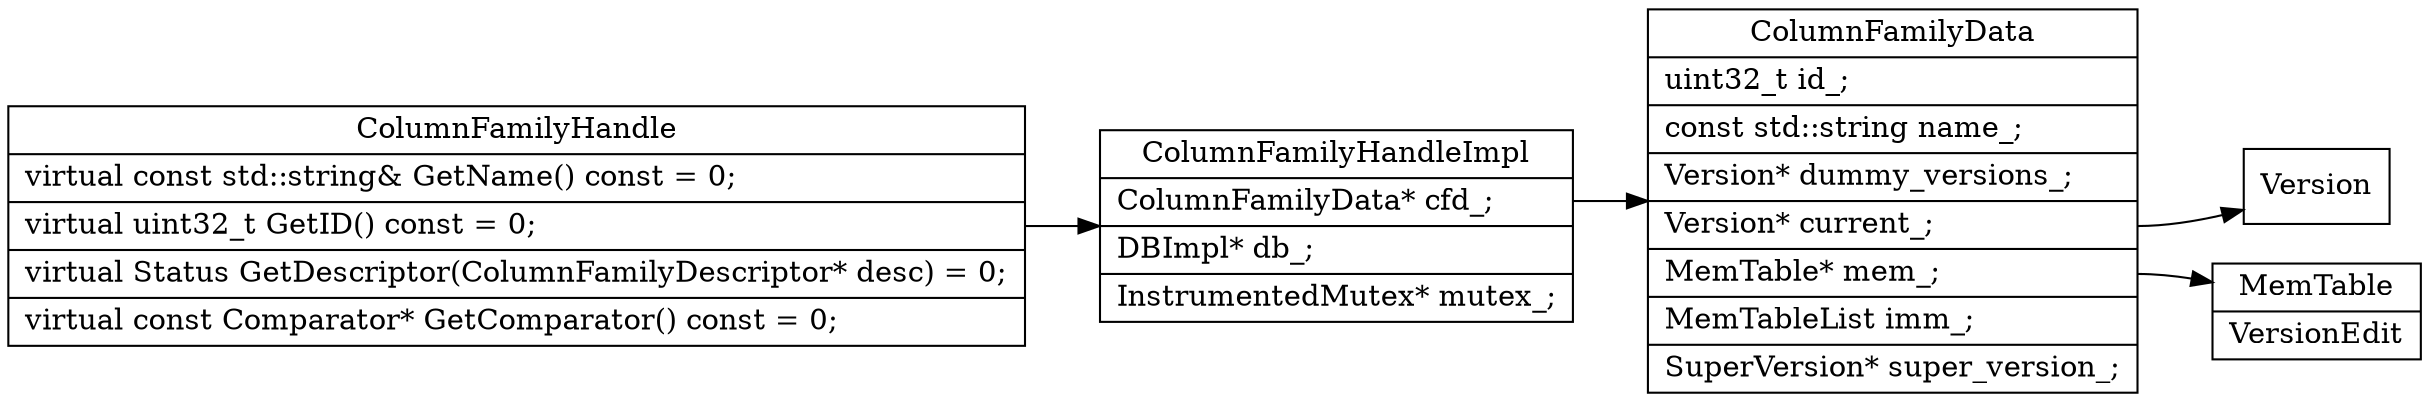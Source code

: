 digraph ColumnFamily {
  node[shape=box;];
  newrank=true;
  rankdir=LR;
  ColumnFamilyHandle[
    shape="record";
    label="{{
      ColumnFamilyHandle|
        virtual const std::string& GetName() const = 0;\l|
        virtual uint32_t GetID() const = 0;\l|
        virtual Status GetDescriptor(ColumnFamilyDescriptor* desc) = 0;\l|
        virtual const Comparator* GetComparator() const = 0;\l
    }}";
  ];
  ColumnFamilyHandle -> ColumnFamilyHandleImpl;
  ColumnFamilyHandleImpl[
    shape="record";
    label="{{
      ColumnFamilyHandleImpl|
      <ColumnFamilyData> ColumnFamilyData* cfd_;\l|
      DBImpl* db_;\l|
      InstrumentedMutex* mutex_;\l
    }}";
  ];

  ColumnFamilyHandleImpl:ColumnFamilyData -> ColumnFamilyData;

  ColumnFamilyData[
    shape="record";
    label="{{
      ColumnFamilyData|
        uint32_t id_;\l|
        const std::string name_;\l|
        Version* dummy_versions_;\l|
        <Version> Version* current_;\l|
        <MemTable> MemTable* mem_;\l|
        MemTableList imm_;\l|
        SuperVersion* super_version_;\l
    }}";
  ];
  ColumnFamilyData:MemTable -> MemTable;
  ColumnFamilyData:Version -> Version;

  MemTable[
    shape="record";
    label="{{
      MemTable|
      VersionEdit
    }}";
  ];
}
